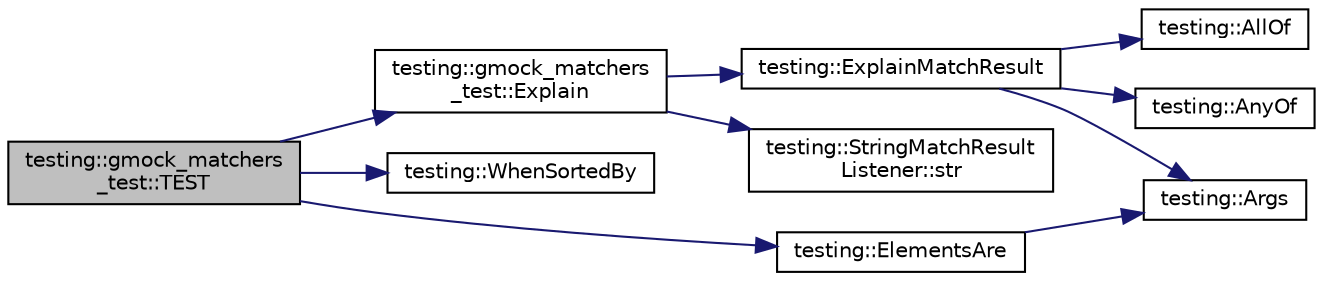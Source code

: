 digraph "testing::gmock_matchers_test::TEST"
{
  edge [fontname="Helvetica",fontsize="10",labelfontname="Helvetica",labelfontsize="10"];
  node [fontname="Helvetica",fontsize="10",shape=record];
  rankdir="LR";
  Node1645 [label="testing::gmock_matchers\l_test::TEST",height=0.2,width=0.4,color="black", fillcolor="grey75", style="filled", fontcolor="black"];
  Node1645 -> Node1646 [color="midnightblue",fontsize="10",style="solid",fontname="Helvetica"];
  Node1646 [label="testing::gmock_matchers\l_test::Explain",height=0.2,width=0.4,color="black", fillcolor="white", style="filled",URL="$d5/de1/namespacetesting_1_1gmock__matchers__test.html#a54e38d7df891801181af4c2acc38c3d5"];
  Node1646 -> Node1647 [color="midnightblue",fontsize="10",style="solid",fontname="Helvetica"];
  Node1647 [label="testing::ExplainMatchResult",height=0.2,width=0.4,color="black", fillcolor="white", style="filled",URL="$d0/d75/namespacetesting.html#a6d5fbd5104dafc63bf705dafbcb5ce18"];
  Node1647 -> Node1648 [color="midnightblue",fontsize="10",style="solid",fontname="Helvetica"];
  Node1648 [label="testing::Args",height=0.2,width=0.4,color="black", fillcolor="white", style="filled",URL="$d0/d75/namespacetesting.html#aaca153f67b689b8b9d5b8c67ecf8cee4"];
  Node1647 -> Node1649 [color="midnightblue",fontsize="10",style="solid",fontname="Helvetica"];
  Node1649 [label="testing::AllOf",height=0.2,width=0.4,color="black", fillcolor="white", style="filled",URL="$d0/d75/namespacetesting.html#af7618e8606c1cb45738163688944e2b7"];
  Node1647 -> Node1650 [color="midnightblue",fontsize="10",style="solid",fontname="Helvetica"];
  Node1650 [label="testing::AnyOf",height=0.2,width=0.4,color="black", fillcolor="white", style="filled",URL="$d0/d75/namespacetesting.html#a81cfefd9f75cdce827d5bc873cf73aac"];
  Node1646 -> Node1651 [color="midnightblue",fontsize="10",style="solid",fontname="Helvetica"];
  Node1651 [label="testing::StringMatchResult\lListener::str",height=0.2,width=0.4,color="black", fillcolor="white", style="filled",URL="$d9/dd6/classtesting_1_1_string_match_result_listener.html#a77e501016fa53b76e7eee1739d25dde9"];
  Node1645 -> Node1652 [color="midnightblue",fontsize="10",style="solid",fontname="Helvetica"];
  Node1652 [label="testing::WhenSortedBy",height=0.2,width=0.4,color="black", fillcolor="white", style="filled",URL="$d0/d75/namespacetesting.html#af74dfcde9ed88d79cf69dfda049078a3"];
  Node1645 -> Node1653 [color="midnightblue",fontsize="10",style="solid",fontname="Helvetica"];
  Node1653 [label="testing::ElementsAre",height=0.2,width=0.4,color="black", fillcolor="white", style="filled",URL="$d0/d75/namespacetesting.html#a79cf4ae694bf8231dcf283b325405f27"];
  Node1653 -> Node1648 [color="midnightblue",fontsize="10",style="solid",fontname="Helvetica"];
}
